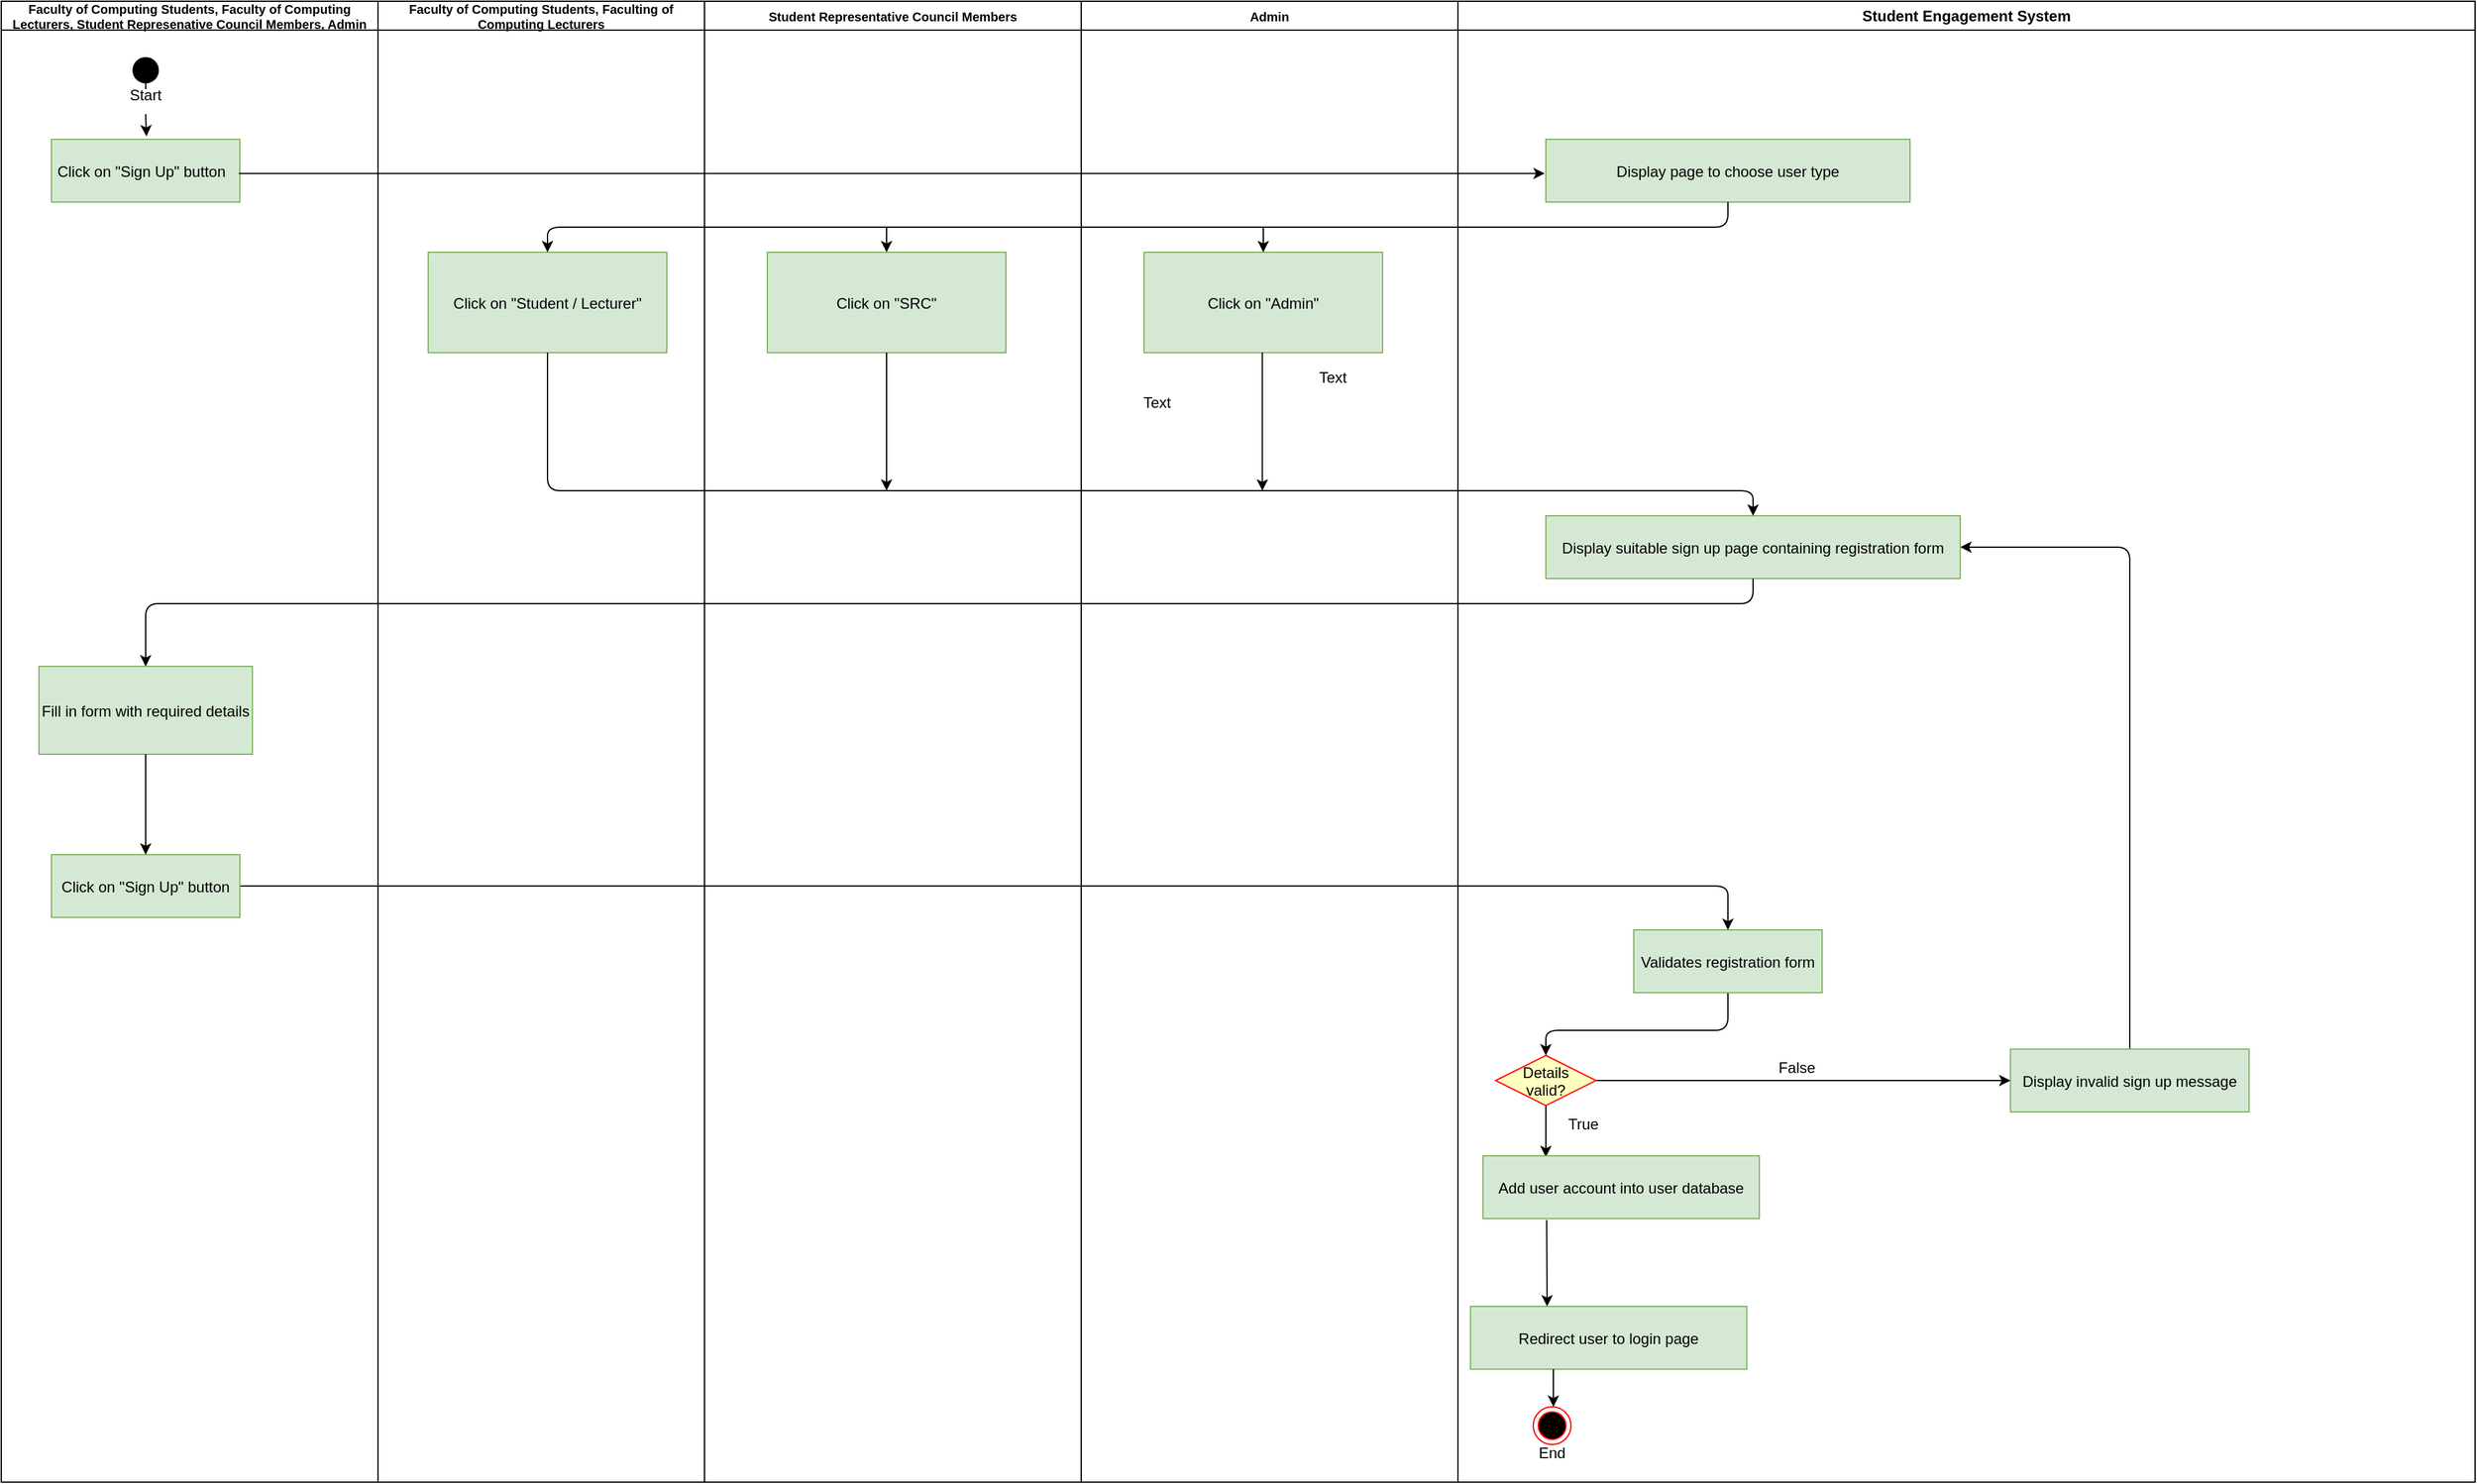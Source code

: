 <mxfile>
    <diagram id="iuOY989K3k9QXMu9V8o-" name="Page-1">
        <mxGraphModel dx="1830" dy="-1464" grid="1" gridSize="10" guides="1" tooltips="1" connect="1" arrows="1" fold="1" page="1" pageScale="1" pageWidth="850" pageHeight="1100" background="#FFFFFF" math="0" shadow="0">
            <root>
                <mxCell id="0"/>
                <mxCell id="1" parent="0"/>
                <mxCell id="nNB8VaZCAKxqaSRQsOHQ-126" value="Faculty of Computing Students, Faculty of Computing Lecturers, Student Represenative Council Members, Admin" style="swimlane;whiteSpace=wrap;fontSize=10;" parent="1" vertex="1">
                    <mxGeometry x="40" y="2370" width="300" height="1180" as="geometry"/>
                </mxCell>
                <mxCell id="nNB8VaZCAKxqaSRQsOHQ-168" style="edgeStyle=none;html=1;exitX=0.5;exitY=1;exitDx=0;exitDy=0;entryX=0.504;entryY=-0.048;entryDx=0;entryDy=0;entryPerimeter=0;startArrow=none;" parent="nNB8VaZCAKxqaSRQsOHQ-126" source="nNB8VaZCAKxqaSRQsOHQ-205" target="nNB8VaZCAKxqaSRQsOHQ-129" edge="1">
                    <mxGeometry relative="1" as="geometry"/>
                </mxCell>
                <mxCell id="nNB8VaZCAKxqaSRQsOHQ-127" value="" style="ellipse;shape=startState;fillColor=#000000;strokeColor=#FFFFFF;" parent="nNB8VaZCAKxqaSRQsOHQ-126" vertex="1">
                    <mxGeometry x="100" y="40" width="30" height="30" as="geometry"/>
                </mxCell>
                <mxCell id="nNB8VaZCAKxqaSRQsOHQ-129" value="Click on &quot;Sign Up&quot; button  " style="fillColor=#d5e8d4;strokeColor=#82b366;" parent="nNB8VaZCAKxqaSRQsOHQ-126" vertex="1">
                    <mxGeometry x="40" y="110" width="150" height="50" as="geometry"/>
                </mxCell>
                <mxCell id="nNB8VaZCAKxqaSRQsOHQ-130" value="Fill in form with required details" style="fillColor=#d5e8d4;strokeColor=#82b366;" parent="nNB8VaZCAKxqaSRQsOHQ-126" vertex="1">
                    <mxGeometry x="30" y="530" width="170" height="70" as="geometry"/>
                </mxCell>
                <mxCell id="nNB8VaZCAKxqaSRQsOHQ-206" value="" style="edgeStyle=none;html=1;exitX=0.5;exitY=1;exitDx=0;exitDy=0;entryX=0.504;entryY=-0.048;entryDx=0;entryDy=0;entryPerimeter=0;endArrow=none;" parent="nNB8VaZCAKxqaSRQsOHQ-126" source="nNB8VaZCAKxqaSRQsOHQ-127" target="nNB8VaZCAKxqaSRQsOHQ-205" edge="1">
                    <mxGeometry relative="1" as="geometry">
                        <mxPoint x="135" y="2440" as="sourcePoint"/>
                        <mxPoint x="135.6" y="2477.6" as="targetPoint"/>
                    </mxGeometry>
                </mxCell>
                <mxCell id="nNB8VaZCAKxqaSRQsOHQ-205" value="Start" style="text;strokeColor=none;align=center;fillColor=none;html=1;verticalAlign=middle;whiteSpace=wrap;rounded=0;" parent="nNB8VaZCAKxqaSRQsOHQ-126" vertex="1">
                    <mxGeometry x="85" y="60" width="60" height="30" as="geometry"/>
                </mxCell>
                <mxCell id="nNB8VaZCAKxqaSRQsOHQ-135" value="Student Engagement System" style="swimlane;whiteSpace=wrap;startSize=23;" parent="1" vertex="1">
                    <mxGeometry x="1200" y="2370" width="810" height="1180" as="geometry"/>
                </mxCell>
                <mxCell id="nNB8VaZCAKxqaSRQsOHQ-138" value="Display page to choose user type" style="fillColor=#d5e8d4;strokeColor=#82b366;" parent="nNB8VaZCAKxqaSRQsOHQ-135" vertex="1">
                    <mxGeometry x="70" y="110" width="290" height="50" as="geometry"/>
                </mxCell>
                <mxCell id="34" style="edgeStyle=none;html=1;exitX=0.5;exitY=1;exitDx=0;exitDy=0;entryX=0.5;entryY=0;entryDx=0;entryDy=0;" edge="1" parent="nNB8VaZCAKxqaSRQsOHQ-135" source="nNB8VaZCAKxqaSRQsOHQ-139" target="nNB8VaZCAKxqaSRQsOHQ-143">
                    <mxGeometry relative="1" as="geometry">
                        <Array as="points">
                            <mxPoint x="215" y="820"/>
                            <mxPoint x="70" y="820"/>
                        </Array>
                    </mxGeometry>
                </mxCell>
                <mxCell id="nNB8VaZCAKxqaSRQsOHQ-139" value="Validates registration form" style="fillColor=#d5e8d4;strokeColor=#82b366;" parent="nNB8VaZCAKxqaSRQsOHQ-135" vertex="1">
                    <mxGeometry x="140" y="740" width="150" height="50" as="geometry"/>
                </mxCell>
                <mxCell id="36" style="edgeStyle=none;html=1;exitX=0.5;exitY=0;exitDx=0;exitDy=0;entryX=1;entryY=0.5;entryDx=0;entryDy=0;" edge="1" parent="nNB8VaZCAKxqaSRQsOHQ-135" source="nNB8VaZCAKxqaSRQsOHQ-149" target="2">
                    <mxGeometry relative="1" as="geometry">
                        <Array as="points">
                            <mxPoint x="535" y="435"/>
                        </Array>
                    </mxGeometry>
                </mxCell>
                <mxCell id="nNB8VaZCAKxqaSRQsOHQ-149" value="Display invalid sign up message" style="fillColor=#d5e8d4;strokeColor=#82b366;" parent="nNB8VaZCAKxqaSRQsOHQ-135" vertex="1">
                    <mxGeometry x="440" y="835" width="190" height="50" as="geometry"/>
                </mxCell>
                <mxCell id="2" value="Display suitable sign up page containing registration form" style="fillColor=#d5e8d4;strokeColor=#82b366;" vertex="1" parent="nNB8VaZCAKxqaSRQsOHQ-135">
                    <mxGeometry x="70" y="410" width="330" height="50" as="geometry"/>
                </mxCell>
                <mxCell id="37" style="edgeStyle=none;html=1;exitX=0.5;exitY=1;exitDx=0;exitDy=0;" edge="1" parent="nNB8VaZCAKxqaSRQsOHQ-135" source="nNB8VaZCAKxqaSRQsOHQ-143">
                    <mxGeometry relative="1" as="geometry">
                        <mxPoint x="70" y="891" as="sourcePoint"/>
                        <mxPoint x="70" y="921" as="targetPoint"/>
                    </mxGeometry>
                </mxCell>
                <mxCell id="41" style="edgeStyle=none;html=1;exitX=1;exitY=0.5;exitDx=0;exitDy=0;entryX=0;entryY=0.5;entryDx=0;entryDy=0;" edge="1" parent="nNB8VaZCAKxqaSRQsOHQ-135" source="nNB8VaZCAKxqaSRQsOHQ-143" target="nNB8VaZCAKxqaSRQsOHQ-149">
                    <mxGeometry relative="1" as="geometry"/>
                </mxCell>
                <mxCell id="nNB8VaZCAKxqaSRQsOHQ-143" value="Details &#10;valid?" style="rhombus;fillColor=#ffffc0;strokeColor=#ff0000;" parent="nNB8VaZCAKxqaSRQsOHQ-135" vertex="1">
                    <mxGeometry x="30" y="840" width="80" height="40" as="geometry"/>
                </mxCell>
                <mxCell id="nNB8VaZCAKxqaSRQsOHQ-141" value="Add user account into user database" style="fillColor=#d5e8d4;strokeColor=#82b366;" parent="nNB8VaZCAKxqaSRQsOHQ-135" vertex="1">
                    <mxGeometry x="20" y="920" width="220" height="50" as="geometry"/>
                </mxCell>
                <mxCell id="nNB8VaZCAKxqaSRQsOHQ-203" value="False" style="text;strokeColor=none;align=center;fillColor=none;html=1;verticalAlign=middle;whiteSpace=wrap;rounded=0;" parent="nNB8VaZCAKxqaSRQsOHQ-135" vertex="1">
                    <mxGeometry x="240" y="835" width="60" height="30" as="geometry"/>
                </mxCell>
                <mxCell id="nNB8VaZCAKxqaSRQsOHQ-202" value="True" style="text;strokeColor=none;align=center;fillColor=none;html=1;verticalAlign=middle;whiteSpace=wrap;rounded=0;" parent="nNB8VaZCAKxqaSRQsOHQ-135" vertex="1">
                    <mxGeometry x="70" y="880" width="60" height="30" as="geometry"/>
                </mxCell>
                <mxCell id="nNB8VaZCAKxqaSRQsOHQ-169" style="edgeStyle=none;html=1;exitX=0.995;exitY=0.544;exitDx=0;exitDy=0;entryX=-0.003;entryY=0.544;entryDx=0;entryDy=0;entryPerimeter=0;exitPerimeter=0;" parent="1" source="nNB8VaZCAKxqaSRQsOHQ-129" target="nNB8VaZCAKxqaSRQsOHQ-138" edge="1">
                    <mxGeometry relative="1" as="geometry">
                        <mxPoint x="145" y="2450" as="sourcePoint"/>
                        <mxPoint x="145.6" y="2489.2" as="targetPoint"/>
                    </mxGeometry>
                </mxCell>
                <mxCell id="11" value="Faculty of Computing Students, Faculting of Computing Lecturers" style="swimlane;whiteSpace=wrap;fontSize=10;startSize=23;" vertex="1" parent="1">
                    <mxGeometry x="340" y="2370" width="260" height="1180" as="geometry"/>
                </mxCell>
                <mxCell id="13" value="Click on &quot;Student / Lecturer&quot;" style="fillColor=#d5e8d4;strokeColor=#82b366;" vertex="1" parent="11">
                    <mxGeometry x="40" y="200" width="190" height="80" as="geometry"/>
                </mxCell>
                <mxCell id="15" value="Text" style="text;html=1;align=center;verticalAlign=middle;resizable=0;points=[];autosize=1;strokeColor=none;fillColor=none;" vertex="1" parent="1">
                    <mxGeometry x="1075" y="2655" width="50" height="30" as="geometry"/>
                </mxCell>
                <mxCell id="16" value="Text" style="text;html=1;align=center;verticalAlign=middle;resizable=0;points=[];autosize=1;strokeColor=none;fillColor=none;" vertex="1" parent="1">
                    <mxGeometry x="935" y="2675" width="50" height="30" as="geometry"/>
                </mxCell>
                <mxCell id="3" value="Student Representative Council Members" style="swimlane;whiteSpace=wrap;fontSize=10;startSize=23;" vertex="1" parent="1">
                    <mxGeometry x="600" y="2370" width="300" height="1180" as="geometry"/>
                </mxCell>
                <mxCell id="14" value="Click on &quot;SRC&quot;" style="fillColor=#d5e8d4;strokeColor=#82b366;" vertex="1" parent="3">
                    <mxGeometry x="50" y="200" width="190" height="80" as="geometry"/>
                </mxCell>
                <mxCell id="17" value="Admin" style="swimlane;whiteSpace=wrap;fontSize=10;startSize=23;" vertex="1" parent="1">
                    <mxGeometry x="900" y="2370" width="300" height="1180" as="geometry"/>
                </mxCell>
                <mxCell id="18" value="Click on &quot;Admin&quot;" style="fillColor=#d5e8d4;strokeColor=#82b366;" vertex="1" parent="17">
                    <mxGeometry x="50" y="200" width="190" height="80" as="geometry"/>
                </mxCell>
                <mxCell id="30" value="" style="endArrow=classic;html=1;exitX=0.5;exitY=1;exitDx=0;exitDy=0;" edge="1" parent="17">
                    <mxGeometry width="50" height="50" relative="1" as="geometry">
                        <mxPoint x="144.23" y="280" as="sourcePoint"/>
                        <mxPoint x="144.23" y="390" as="targetPoint"/>
                    </mxGeometry>
                </mxCell>
                <mxCell id="21" style="edgeStyle=none;html=1;exitX=0.5;exitY=1;exitDx=0;exitDy=0;entryX=0.5;entryY=0;entryDx=0;entryDy=0;" edge="1" parent="1" source="nNB8VaZCAKxqaSRQsOHQ-138" target="13">
                    <mxGeometry relative="1" as="geometry">
                        <Array as="points">
                            <mxPoint x="1415" y="2550"/>
                            <mxPoint x="475" y="2550"/>
                        </Array>
                    </mxGeometry>
                </mxCell>
                <mxCell id="22" value="" style="endArrow=classic;html=1;entryX=0.5;entryY=0;entryDx=0;entryDy=0;" edge="1" parent="1" target="14">
                    <mxGeometry width="50" height="50" relative="1" as="geometry">
                        <mxPoint x="745" y="2550" as="sourcePoint"/>
                        <mxPoint x="850" y="2520" as="targetPoint"/>
                    </mxGeometry>
                </mxCell>
                <mxCell id="23" value="" style="endArrow=classic;html=1;entryX=0.5;entryY=0;entryDx=0;entryDy=0;" edge="1" parent="1" target="18">
                    <mxGeometry width="50" height="50" relative="1" as="geometry">
                        <mxPoint x="1045" y="2550" as="sourcePoint"/>
                        <mxPoint x="755" y="2580" as="targetPoint"/>
                    </mxGeometry>
                </mxCell>
                <mxCell id="nNB8VaZCAKxqaSRQsOHQ-164" value="Redirect user to login page" style="fillColor=#d5e8d4;strokeColor=#82b366;" parent="1" vertex="1">
                    <mxGeometry x="1210" y="3410" width="220" height="50" as="geometry"/>
                </mxCell>
                <mxCell id="nNB8VaZCAKxqaSRQsOHQ-166" value="" style="ellipse;html=1;shape=endState;fillColor=#000000;strokeColor=#ff0000;" parent="1" vertex="1">
                    <mxGeometry x="1260" y="3490" width="30" height="30" as="geometry"/>
                </mxCell>
                <mxCell id="nNB8VaZCAKxqaSRQsOHQ-204" value="End" style="text;strokeColor=none;align=center;fillColor=none;html=1;verticalAlign=middle;whiteSpace=wrap;rounded=0;" parent="1" vertex="1">
                    <mxGeometry x="1245" y="3520" width="60" height="14" as="geometry"/>
                </mxCell>
                <mxCell id="28" style="edgeStyle=none;html=1;exitX=0.5;exitY=1;exitDx=0;exitDy=0;entryX=0.5;entryY=0;entryDx=0;entryDy=0;" edge="1" parent="1" source="13" target="2">
                    <mxGeometry relative="1" as="geometry">
                        <Array as="points">
                            <mxPoint x="475" y="2760"/>
                            <mxPoint x="1435" y="2760"/>
                        </Array>
                    </mxGeometry>
                </mxCell>
                <mxCell id="29" value="" style="endArrow=classic;html=1;exitX=0.5;exitY=1;exitDx=0;exitDy=0;" edge="1" parent="1" source="14">
                    <mxGeometry width="50" height="50" relative="1" as="geometry">
                        <mxPoint x="1055" y="2560" as="sourcePoint"/>
                        <mxPoint x="745" y="2760" as="targetPoint"/>
                    </mxGeometry>
                </mxCell>
                <mxCell id="33" style="edgeStyle=none;html=1;exitX=1;exitY=0.5;exitDx=0;exitDy=0;entryX=0.5;entryY=0;entryDx=0;entryDy=0;" edge="1" parent="1" source="nNB8VaZCAKxqaSRQsOHQ-132" target="nNB8VaZCAKxqaSRQsOHQ-139">
                    <mxGeometry relative="1" as="geometry">
                        <Array as="points">
                            <mxPoint x="1415" y="3075"/>
                            <mxPoint x="1415" y="3090"/>
                        </Array>
                    </mxGeometry>
                </mxCell>
                <mxCell id="nNB8VaZCAKxqaSRQsOHQ-132" value="Click on &quot;Sign Up&quot; button" style="fillColor=#d5e8d4;strokeColor=#82b366;" parent="1" vertex="1">
                    <mxGeometry x="80" y="3050" width="150" height="50" as="geometry"/>
                </mxCell>
                <mxCell id="31" style="edgeStyle=none;html=1;exitX=0.5;exitY=1;exitDx=0;exitDy=0;entryX=0.5;entryY=0;entryDx=0;entryDy=0;" edge="1" parent="1" source="2" target="nNB8VaZCAKxqaSRQsOHQ-130">
                    <mxGeometry relative="1" as="geometry">
                        <Array as="points">
                            <mxPoint x="1435" y="2850"/>
                            <mxPoint x="155" y="2850"/>
                        </Array>
                    </mxGeometry>
                </mxCell>
                <mxCell id="32" style="edgeStyle=none;html=1;exitX=0.5;exitY=1;exitDx=0;exitDy=0;entryX=0.5;entryY=0;entryDx=0;entryDy=0;" edge="1" parent="1" source="nNB8VaZCAKxqaSRQsOHQ-130" target="nNB8VaZCAKxqaSRQsOHQ-132">
                    <mxGeometry relative="1" as="geometry"/>
                </mxCell>
                <mxCell id="38" style="edgeStyle=none;html=1;exitX=0.203;exitY=1.023;exitDx=0;exitDy=0;entryX=0.25;entryY=0;entryDx=0;entryDy=0;exitPerimeter=0;" edge="1" parent="1">
                    <mxGeometry relative="1" as="geometry">
                        <mxPoint x="1270.66" y="3341.15" as="sourcePoint"/>
                        <mxPoint x="1271" y="3410" as="targetPoint"/>
                    </mxGeometry>
                </mxCell>
                <mxCell id="39" style="edgeStyle=none;html=1;entryX=0.5;entryY=0;entryDx=0;entryDy=0;" edge="1" parent="1">
                    <mxGeometry relative="1" as="geometry">
                        <mxPoint x="1276" y="3460" as="sourcePoint"/>
                        <mxPoint x="1276" y="3490" as="targetPoint"/>
                    </mxGeometry>
                </mxCell>
            </root>
        </mxGraphModel>
    </diagram>
</mxfile>
